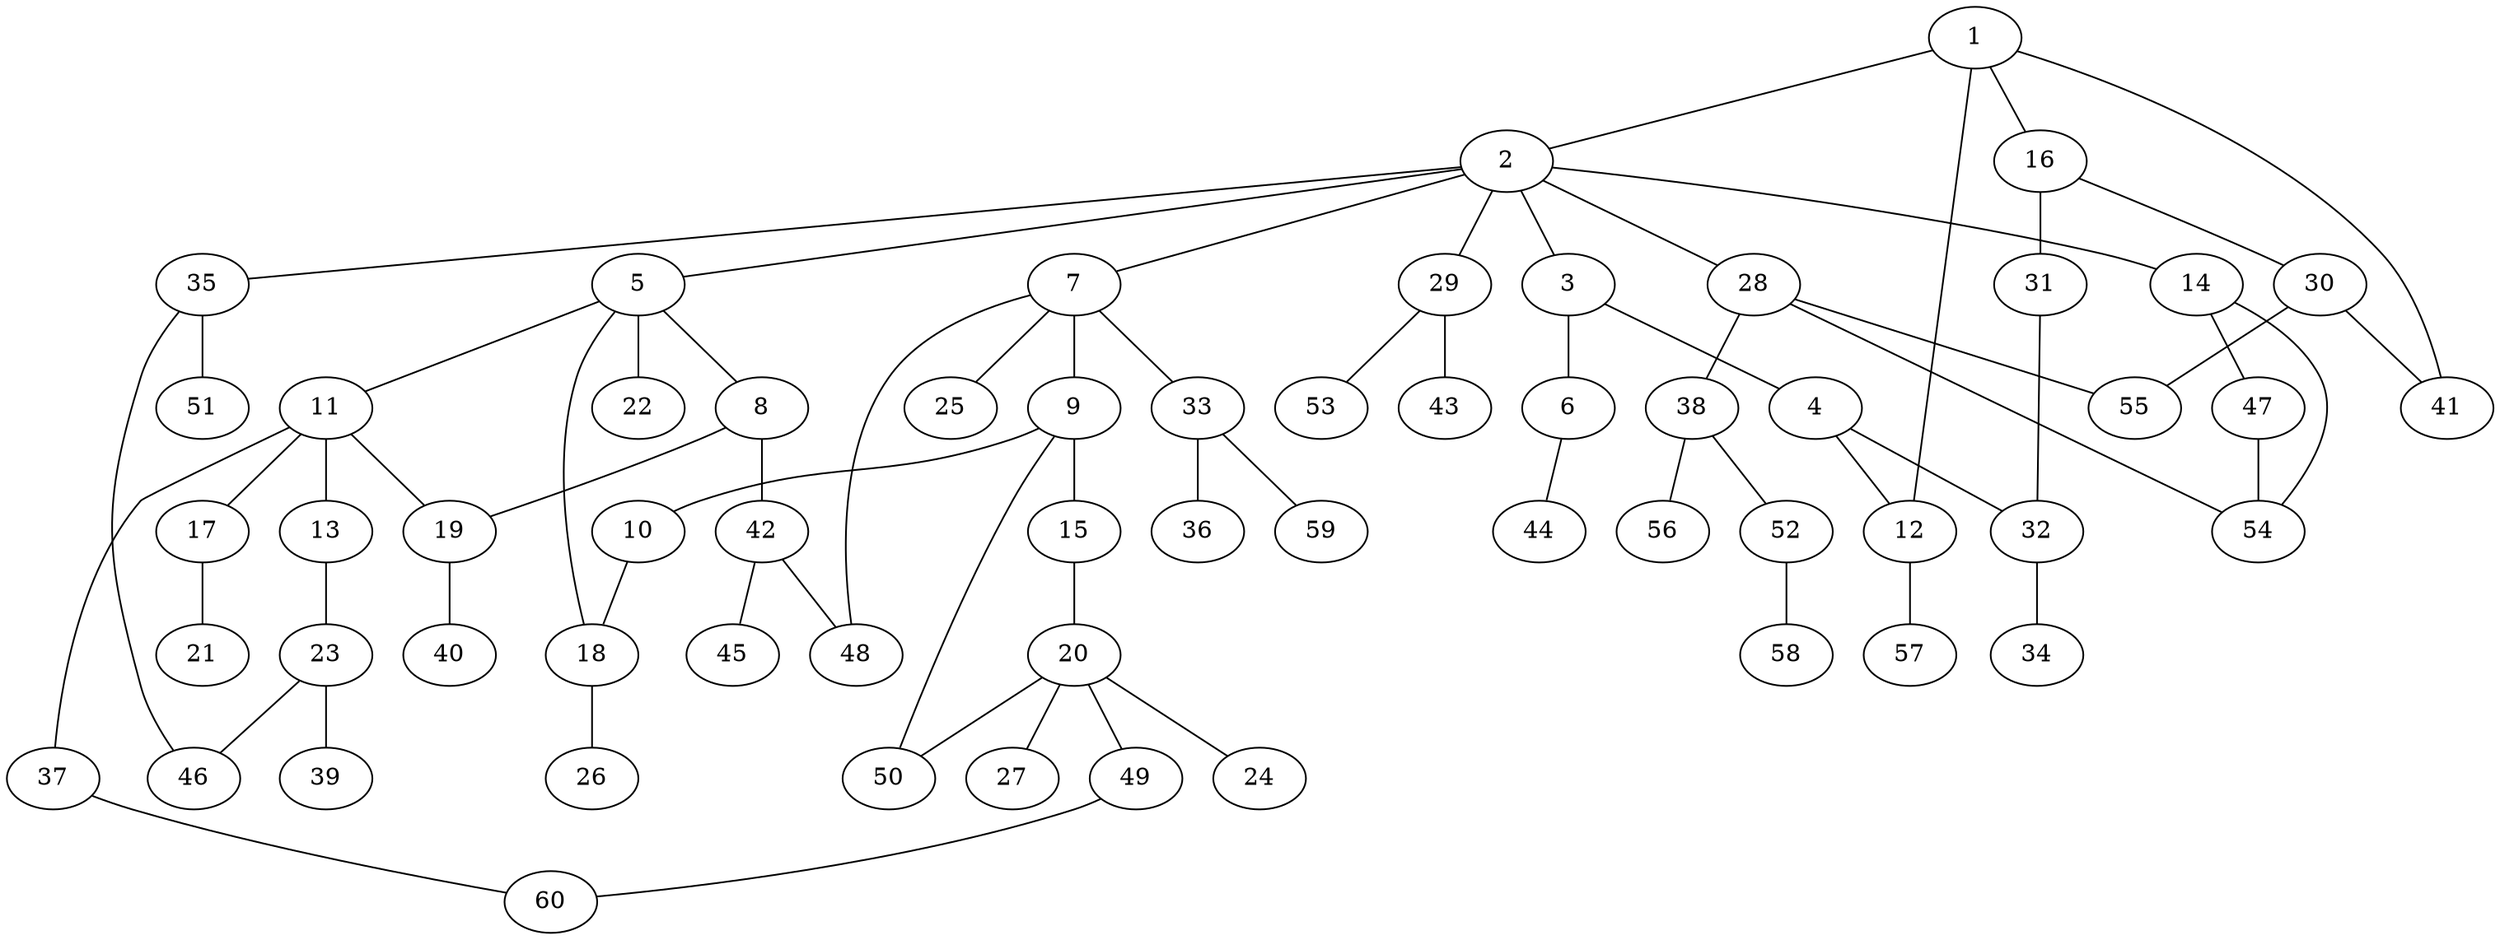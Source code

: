 graph graphname {1--2
1--12
1--16
1--41
2--3
2--5
2--7
2--14
2--28
2--29
2--35
3--4
3--6
4--12
4--32
5--8
5--11
5--18
5--22
6--44
7--9
7--25
7--33
7--48
8--19
8--42
9--10
9--15
9--50
10--18
11--13
11--17
11--19
11--37
12--57
13--23
14--47
14--54
15--20
16--30
16--31
17--21
18--26
19--40
20--24
20--27
20--49
20--50
23--39
23--46
28--38
28--54
28--55
29--43
29--53
30--41
30--55
31--32
32--34
33--36
33--59
35--46
35--51
37--60
38--52
38--56
42--45
42--48
47--54
49--60
52--58
}